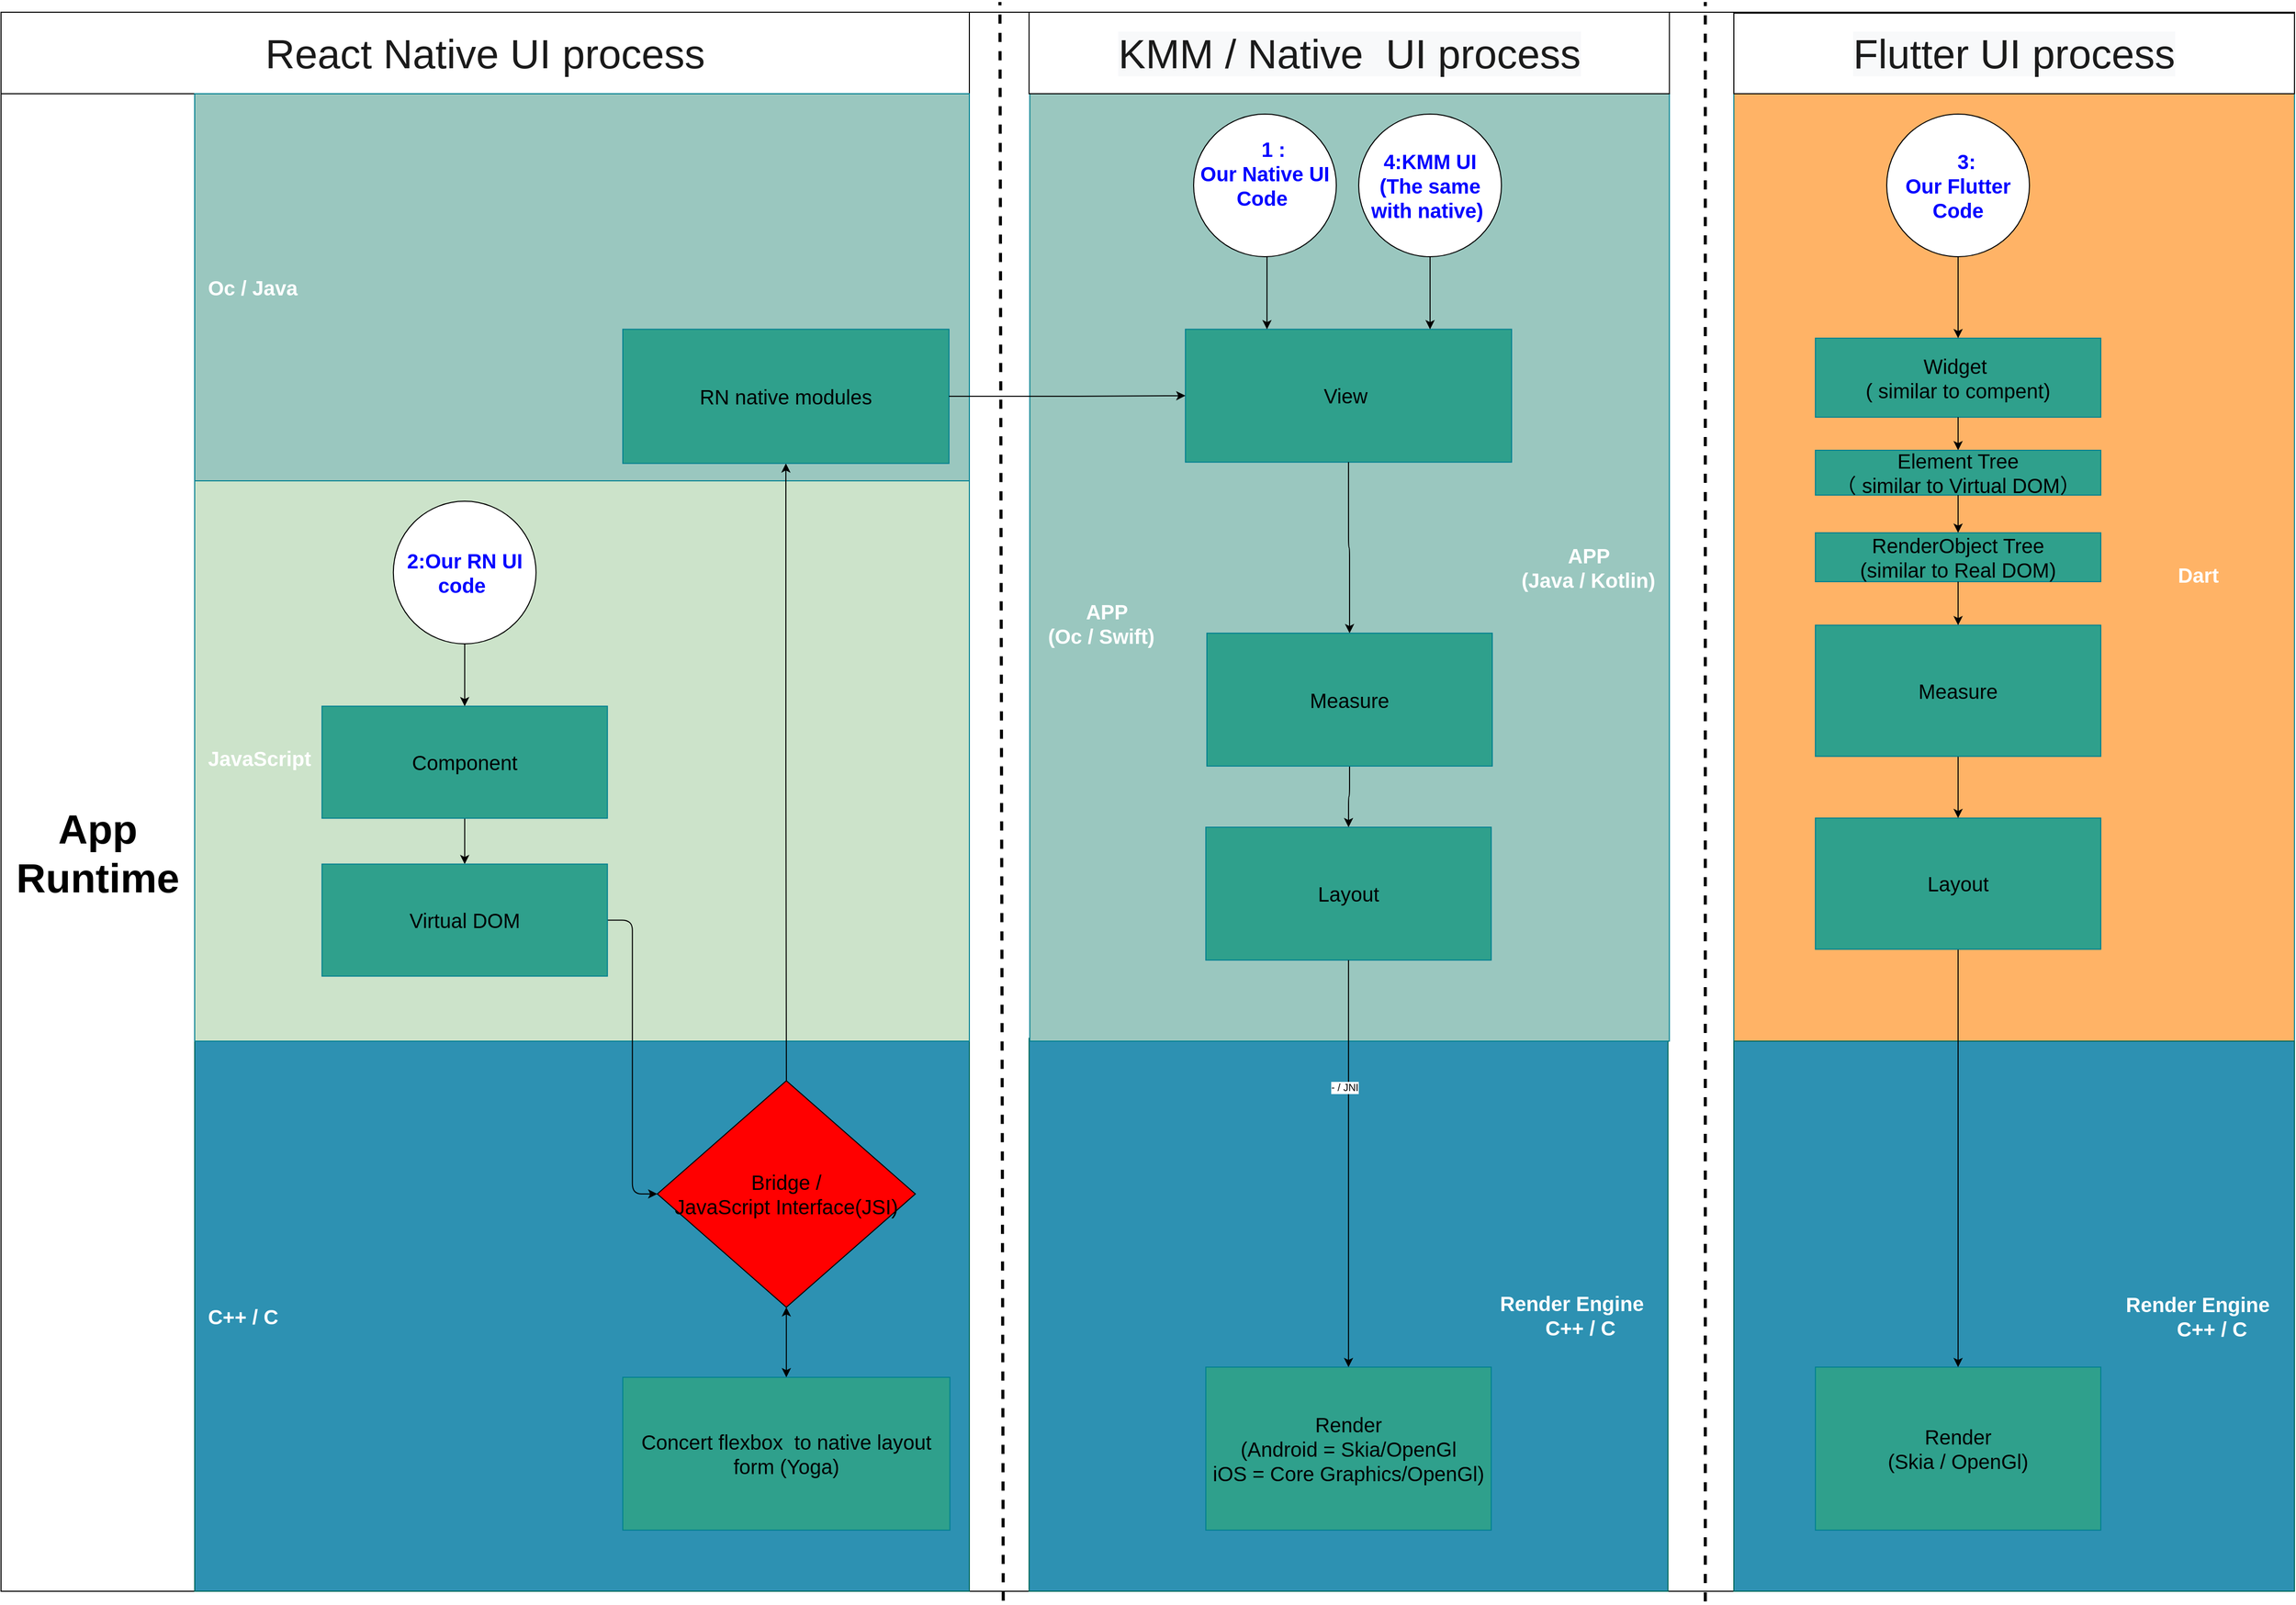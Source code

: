 <mxfile version="14.6.6" type="github">
  <diagram name="Page-1" id="74e2e168-ea6b-b213-b513-2b3c1d86103e">
    <mxGraphModel dx="3740" dy="2196" grid="1" gridSize="10" guides="1" tooltips="1" connect="1" arrows="1" fold="1" page="1" pageScale="1" pageWidth="1100" pageHeight="850" background="#FFFFFF" math="0" shadow="0">
      <root>
        <mxCell id="0" />
        <mxCell id="zV7dkoKjgI9M_0pRiy-D-59" parent="0" />
        <mxCell id="7TCu5U-1uXZLQe100RPo-0" value="" style="whiteSpace=wrap;html=1;fontSize=20;" parent="zV7dkoKjgI9M_0pRiy-D-59" vertex="1">
          <mxGeometry x="-110" y="-110" width="2250" height="1550" as="geometry" />
        </mxCell>
        <mxCell id="7TCu5U-1uXZLQe100RPo-2" value="App&lt;br&gt;Runtime" style="text;html=1;strokeColor=none;fillColor=none;align=center;verticalAlign=middle;whiteSpace=wrap;rounded=0;fontSize=40;fontStyle=1" parent="zV7dkoKjgI9M_0pRiy-D-59" vertex="1">
          <mxGeometry x="-90" y="619.8" width="150" height="190" as="geometry" />
        </mxCell>
        <mxCell id="zV7dkoKjgI9M_0pRiy-D-212" value="&lt;font color=&quot;#ffffff&quot; style=&quot;font-size: 20px&quot;&gt;&lt;b style=&quot;font-size: 20px&quot;&gt;&amp;nbsp; &amp;nbsp; &amp;nbsp;&amp;nbsp;&lt;br style=&quot;font-size: 20px&quot;&gt;&lt;div style=&quot;font-size: 20px&quot;&gt;&lt;b style=&quot;font-size: 20px&quot;&gt;&amp;nbsp; Dart&amp;nbsp; &amp;nbsp; &amp;nbsp; &amp;nbsp;&lt;/b&gt;&lt;b&gt;&amp;nbsp; &amp;nbsp; &amp;nbsp;&amp;nbsp;&lt;/b&gt;&lt;/div&gt;&lt;/b&gt;&lt;/font&gt;" style="whiteSpace=wrap;html=1;rounded=0;sketch=0;strokeColor=#028090;container=0;align=right;fillColor=#FFB366;fontSize=20;" parent="zV7dkoKjgI9M_0pRiy-D-59" vertex="1">
          <mxGeometry x="1590" y="-40" width="550" height="940" as="geometry" />
        </mxCell>
        <mxCell id="zV7dkoKjgI9M_0pRiy-D-214" value="&lt;span style=&quot;color: rgb(26, 26, 26); font-family: helvetica; font-size: 40px; font-style: normal; font-weight: 400; letter-spacing: normal; text-align: center; text-indent: 0px; text-transform: none; word-spacing: 0px; background-color: rgb(248, 249, 250); display: inline; float: none;&quot;&gt;Flutter UI process&lt;/span&gt;" style="whiteSpace=wrap;html=1;rounded=0;sketch=0;fontSize=40;fontColor=#FFFFFF;fillColor=#FFFFFF;container=0;" parent="zV7dkoKjgI9M_0pRiy-D-59" vertex="1">
          <mxGeometry x="1590" y="-109.08" width="550" height="79.08" as="geometry" />
        </mxCell>
        <mxCell id="zV7dkoKjgI9M_0pRiy-D-215" value="&lt;div style=&quot;font-size: 20px&quot;&gt;&lt;span style=&quot;color: rgb(255 , 255 , 255) ; font-weight: 700&quot;&gt;&lt;font style=&quot;font-size: 20px&quot;&gt;Render Engine&amp;nbsp; &amp;nbsp;&amp;nbsp;&lt;/font&gt;&lt;/span&gt;&lt;/div&gt;&lt;span style=&quot;color: rgb(255 , 255 , 255) ; font-weight: 700 ; font-size: 20px&quot;&gt;&lt;div&gt;&lt;font style=&quot;font-size: 20px&quot;&gt;C++ / C&amp;nbsp; &amp;nbsp; &amp;nbsp; &amp;nbsp;&amp;nbsp;&lt;/font&gt;&lt;/div&gt;&lt;/span&gt;" style="whiteSpace=wrap;html=1;rounded=0;sketch=0;strokeColor=#006658;fontColor=#5C5C5C;fillColor=#2D91B2;container=0;align=right;" parent="zV7dkoKjgI9M_0pRiy-D-59" vertex="1">
          <mxGeometry x="1590" y="900" width="550" height="540" as="geometry" />
        </mxCell>
        <mxCell id="zV7dkoKjgI9M_0pRiy-D-217" value="&lt;font color=&quot;#0000ff&quot; style=&quot;font-size: 20px;&quot;&gt;&amp;nbsp; &amp;nbsp;3&lt;span style=&quot;font-size: 20px;&quot;&gt;:&lt;br style=&quot;font-size: 20px;&quot;&gt;Our&amp;nbsp;&lt;/span&gt;Flutter Code&lt;br style=&quot;font-size: 20px;&quot;&gt;&lt;/font&gt;" style="ellipse;whiteSpace=wrap;html=1;rounded=0;sketch=0;strokeColor=#000000;fontSize=20;fontColor=#000000;container=0;fontStyle=1;fillColor=#FFFFFF;" parent="zV7dkoKjgI9M_0pRiy-D-59" vertex="1">
          <mxGeometry x="1739.993" y="-10.006" width="140" height="140" as="geometry" />
        </mxCell>
        <mxCell id="zV7dkoKjgI9M_0pRiy-D-218" value="&lt;span style=&quot;font-size: 20px&quot;&gt;Widget&amp;nbsp;&lt;/span&gt;&lt;br style=&quot;font-size: 20px&quot;&gt;&lt;span style=&quot;font-size: 20px&quot;&gt;( similar to&lt;/span&gt;&lt;span style=&quot;font-size: 20px&quot;&gt;&amp;nbsp;compent)&lt;/span&gt;" style="whiteSpace=wrap;html=1;rounded=0;sketch=0;strokeColor=#028090;fontSize=20;fontColor=#000000;fillColor=#2FA08C;container=0;" parent="zV7dkoKjgI9M_0pRiy-D-59" vertex="1">
          <mxGeometry x="1669.998" y="209.95" width="280" height="77.568" as="geometry" />
        </mxCell>
        <mxCell id="zV7dkoKjgI9M_0pRiy-D-259" style="edgeStyle=orthogonalEdgeStyle;curved=0;rounded=1;sketch=0;orthogonalLoop=1;jettySize=auto;html=1;startArrow=none;startFill=0;endArrow=classic;endFill=1;strokeColor=#000000;strokeWidth=1;fillColor=#F45B69;fontSize=10;fontColor=#000000;" parent="zV7dkoKjgI9M_0pRiy-D-59" source="zV7dkoKjgI9M_0pRiy-D-217" target="zV7dkoKjgI9M_0pRiy-D-218" edge="1">
          <mxGeometry x="-140" y="-10" as="geometry" />
        </mxCell>
        <mxCell id="zV7dkoKjgI9M_0pRiy-D-223" value="Render&lt;br style=&quot;font-size: 20px;&quot;&gt;(Skia / OpenGl)" style="whiteSpace=wrap;html=1;rounded=0;sketch=0;strokeColor=#028090;fontSize=20;fontColor=#000000;fillColor=#2FA08C;container=0;" parent="zV7dkoKjgI9M_0pRiy-D-59" vertex="1">
          <mxGeometry x="1670.002" y="1220" width="280" height="160" as="geometry" />
        </mxCell>
        <mxCell id="zV7dkoKjgI9M_0pRiy-D-231" value="" style="edgeStyle=orthogonalEdgeStyle;curved=0;rounded=1;sketch=0;orthogonalLoop=1;jettySize=auto;html=1;startArrow=none;startFill=0;endArrow=classic;endFill=1;strokeColor=#000000;strokeWidth=1;fillColor=#F45B69;fontSize=10;fontColor=#000000;" parent="zV7dkoKjgI9M_0pRiy-D-59" source="zV7dkoKjgI9M_0pRiy-D-218" target="zV7dkoKjgI9M_0pRiy-D-226" edge="1">
          <mxGeometry x="-140" y="-10" as="geometry" />
        </mxCell>
        <mxCell id="zV7dkoKjgI9M_0pRiy-D-226" value="Element Tree&lt;br style=&quot;font-size: 20px;&quot;&gt;（ similar to Virtual DOM）" style="whiteSpace=wrap;html=1;rounded=0;sketch=0;strokeColor=#028090;fontSize=20;fontColor=#000000;fillColor=#2FA08C;container=0;" parent="zV7dkoKjgI9M_0pRiy-D-59" vertex="1">
          <mxGeometry x="1670" y="320" width="280" height="44" as="geometry" />
        </mxCell>
        <mxCell id="zV7dkoKjgI9M_0pRiy-D-228" value="RenderObject Tree&lt;br style=&quot;font-size: 20px&quot;&gt;(similar to Real DOM)" style="whiteSpace=wrap;html=1;rounded=0;sketch=0;strokeColor=#028090;fontSize=20;fontColor=#000000;fillColor=#2FA08C;container=0;" parent="zV7dkoKjgI9M_0pRiy-D-59" vertex="1">
          <mxGeometry x="1670.003" y="401" width="280" height="48" as="geometry" />
        </mxCell>
        <mxCell id="zV7dkoKjgI9M_0pRiy-D-229" style="edgeStyle=orthogonalEdgeStyle;curved=0;rounded=1;sketch=0;orthogonalLoop=1;jettySize=auto;html=1;entryX=0.5;entryY=0;entryDx=0;entryDy=0;startArrow=none;startFill=0;endArrow=classic;endFill=1;strokeColor=#000000;strokeWidth=1;fillColor=#F45B69;fontSize=10;fontColor=#000000;spacing=1;" parent="zV7dkoKjgI9M_0pRiy-D-59" source="zV7dkoKjgI9M_0pRiy-D-226" target="zV7dkoKjgI9M_0pRiy-D-228" edge="1">
          <mxGeometry x="-140" y="-10" as="geometry" />
        </mxCell>
        <mxCell id="2cPvjRi800XiV04k32r--1" style="edgeStyle=orthogonalEdgeStyle;rounded=0;orthogonalLoop=1;jettySize=auto;html=1;fontSize=40;" edge="1" parent="zV7dkoKjgI9M_0pRiy-D-59" source="zV7dkoKjgI9M_0pRiy-D-234" target="zV7dkoKjgI9M_0pRiy-D-223">
          <mxGeometry relative="1" as="geometry" />
        </mxCell>
        <mxCell id="zV7dkoKjgI9M_0pRiy-D-234" value="Layout" style="whiteSpace=wrap;html=1;rounded=0;sketch=0;strokeColor=#028090;fontSize=20;fontColor=#000000;fillColor=#2FA08C;container=0;" parent="zV7dkoKjgI9M_0pRiy-D-59" vertex="1">
          <mxGeometry x="1669.994" y="681.048" width="280" height="128.748" as="geometry" />
        </mxCell>
        <mxCell id="zV7dkoKjgI9M_0pRiy-D-235" style="edgeStyle=orthogonalEdgeStyle;curved=0;rounded=1;sketch=0;orthogonalLoop=1;jettySize=auto;html=1;strokeColor=#000000;fillColor=#F45B69;fontSize=10;fontColor=#FFFFFF;" parent="zV7dkoKjgI9M_0pRiy-D-59" source="zV7dkoKjgI9M_0pRiy-D-236" target="zV7dkoKjgI9M_0pRiy-D-234" edge="1">
          <mxGeometry x="907.041" y="-187.508" as="geometry" />
        </mxCell>
        <mxCell id="zV7dkoKjgI9M_0pRiy-D-236" value="Measure" style="whiteSpace=wrap;html=1;rounded=0;sketch=0;strokeColor=#028090;fontSize=20;fontColor=#000000;fillColor=#2FA08C;container=0;" parent="zV7dkoKjgI9M_0pRiy-D-59" vertex="1">
          <mxGeometry x="1669.998" y="491.698" width="280" height="128.748" as="geometry" />
        </mxCell>
        <mxCell id="zV7dkoKjgI9M_0pRiy-D-241" style="edgeStyle=orthogonalEdgeStyle;curved=0;rounded=1;sketch=0;orthogonalLoop=1;jettySize=auto;html=1;entryX=0.5;entryY=0;entryDx=0;entryDy=0;startArrow=none;startFill=0;endArrow=classic;endFill=1;strokeColor=#000000;strokeWidth=1;fillColor=#F45B69;fontSize=10;fontColor=#000000;" parent="zV7dkoKjgI9M_0pRiy-D-59" source="zV7dkoKjgI9M_0pRiy-D-228" target="zV7dkoKjgI9M_0pRiy-D-236" edge="1">
          <mxGeometry x="-140" y="-10" as="geometry" />
        </mxCell>
        <mxCell id="zV7dkoKjgI9M_0pRiy-D-166" value="&lt;b&gt;&lt;font color=&quot;#ffffff&quot; style=&quot;font-size: 20px&quot;&gt;&amp;nbsp; C++ / C&lt;/font&gt;&lt;/b&gt;" style="whiteSpace=wrap;html=1;rounded=0;sketch=0;strokeColor=#006658;fontColor=#5C5C5C;fillColor=#2D91B2;container=0;align=left;" parent="zV7dkoKjgI9M_0pRiy-D-59" vertex="1">
          <mxGeometry x="80" y="900" width="760" height="540" as="geometry" />
        </mxCell>
        <mxCell id="zV7dkoKjgI9M_0pRiy-D-126" value="&lt;span style=&quot;color: rgb(26, 26, 26); font-size: 40px;&quot;&gt;React Native UI process&lt;/span&gt;" style="whiteSpace=wrap;html=1;rounded=0;sketch=0;fontSize=40;fontColor=#FFFFFF;fillColor=#FFFFFF;container=0;" parent="zV7dkoKjgI9M_0pRiy-D-59" vertex="1">
          <mxGeometry x="-110" y="-110" width="950" height="80" as="geometry" />
        </mxCell>
        <mxCell id="zV7dkoKjgI9M_0pRiy-D-124" value="&lt;font color=&quot;#ffffff&quot; style=&quot;font-size: 20px&quot;&gt;&lt;b&gt;&amp;nbsp; &amp;nbsp; &amp;nbsp;&amp;nbsp;&lt;br&gt;&lt;div&gt;&lt;b&gt;&amp;nbsp; JavaScript&lt;/b&gt;&lt;/div&gt;&lt;div&gt;&lt;b&gt;&amp;nbsp;&lt;/b&gt;&lt;/div&gt;&lt;/b&gt;&lt;/font&gt;" style="whiteSpace=wrap;html=1;rounded=0;sketch=0;strokeColor=#028090;fillColor=#CCE3CA;container=0;align=left;" parent="zV7dkoKjgI9M_0pRiy-D-59" vertex="1">
          <mxGeometry x="80" y="343.42" width="760" height="556.58" as="geometry" />
        </mxCell>
        <mxCell id="GZizsfnYZNjWhY-MhGmB-1" style="edgeStyle=orthogonalEdgeStyle;rounded=0;orthogonalLoop=1;jettySize=auto;html=1;entryX=0.5;entryY=0;entryDx=0;entryDy=0;" parent="zV7dkoKjgI9M_0pRiy-D-59" source="zV7dkoKjgI9M_0pRiy-D-155" target="GZizsfnYZNjWhY-MhGmB-0" edge="1">
          <mxGeometry x="-500" y="-10" as="geometry" />
        </mxCell>
        <mxCell id="zV7dkoKjgI9M_0pRiy-D-155" value="Component" style="whiteSpace=wrap;html=1;rounded=0;sketch=0;strokeColor=#028090;fontSize=20;fontColor=#000000;fillColor=#2FA08C;container=0;" parent="zV7dkoKjgI9M_0pRiy-D-59" vertex="1">
          <mxGeometry x="204.89" y="571.21" width="280" height="110" as="geometry" />
        </mxCell>
        <mxCell id="zV7dkoKjgI9M_0pRiy-D-163" value="&lt;b&gt;&lt;font color=&quot;#ffffff&quot; style=&quot;font-size: 20px&quot;&gt;&amp;nbsp; Oc / Java&lt;/font&gt;&lt;/b&gt;" style="whiteSpace=wrap;html=1;rounded=0;sketch=0;strokeColor=#028090;fontColor=#E4FDE1;fillColor=#9AC7BF;container=0;align=left;" parent="zV7dkoKjgI9M_0pRiy-D-59" vertex="1">
          <mxGeometry x="80" y="-30" width="760" height="380" as="geometry" />
        </mxCell>
        <mxCell id="zV7dkoKjgI9M_0pRiy-D-173" style="edgeStyle=orthogonalEdgeStyle;curved=0;rounded=1;sketch=0;orthogonalLoop=1;jettySize=auto;html=1;entryX=0.5;entryY=0;entryDx=0;entryDy=0;strokeColor=#000000;fillColor=#F45B69;fontSize=10;fontColor=#000000;" parent="zV7dkoKjgI9M_0pRiy-D-59" source="zV7dkoKjgI9M_0pRiy-D-172" target="zV7dkoKjgI9M_0pRiy-D-155" edge="1">
          <mxGeometry x="-140" y="-4.374" as="geometry" />
        </mxCell>
        <mxCell id="zV7dkoKjgI9M_0pRiy-D-172" value="&lt;font color=&quot;#0000ff&quot; style=&quot;font-size: 20px;&quot;&gt;2:Our RN UI code&amp;nbsp;&lt;/font&gt;" style="ellipse;whiteSpace=wrap;html=1;rounded=0;sketch=0;strokeColor=#000000;fontSize=20;fontColor=#000000;container=0;fontStyle=1;fillColor=#FFFFFF;" parent="zV7dkoKjgI9M_0pRiy-D-59" vertex="1">
          <mxGeometry x="274.892" y="369.998" width="140" height="140" as="geometry" />
        </mxCell>
        <mxCell id="2cPvjRi800XiV04k32r--4" style="edgeStyle=orthogonalEdgeStyle;rounded=0;orthogonalLoop=1;jettySize=auto;html=1;fontSize=20;startArrow=classic;startFill=1;endArrow=none;endFill=0;" edge="1" parent="zV7dkoKjgI9M_0pRiy-D-59" source="zV7dkoKjgI9M_0pRiy-D-164" target="zV7dkoKjgI9M_0pRiy-D-156">
          <mxGeometry relative="1" as="geometry" />
        </mxCell>
        <mxCell id="zV7dkoKjgI9M_0pRiy-D-164" value="RN native modules" style="whiteSpace=wrap;html=1;rounded=0;sketch=0;strokeColor=#028090;fontSize=20;fontColor=#000000;fillColor=#2FA08C;container=0;" parent="zV7dkoKjgI9M_0pRiy-D-59" vertex="1">
          <mxGeometry x="499.998" y="201.21" width="320" height="131.66" as="geometry" />
        </mxCell>
        <mxCell id="zV7dkoKjgI9M_0pRiy-D-187" value="Concert flexbox&amp;nbsp; to native layout form (Yoga)" style="whiteSpace=wrap;html=1;rounded=0;sketch=0;strokeColor=#028090;fontSize=20;fontColor=#000000;fillColor=#2FA08C;container=0;" parent="zV7dkoKjgI9M_0pRiy-D-59" vertex="1">
          <mxGeometry x="500" y="1230" width="320.9" height="150" as="geometry" />
        </mxCell>
        <mxCell id="zV7dkoKjgI9M_0pRiy-D-194" style="edgeStyle=orthogonalEdgeStyle;curved=0;rounded=1;sketch=0;orthogonalLoop=1;jettySize=auto;html=1;startArrow=none;startFill=0;strokeColor=#000000;fillColor=#F45B69;fontSize=10;fontColor=#000000;exitX=1;exitY=0.5;exitDx=0;exitDy=0;entryX=0;entryY=0.5;entryDx=0;entryDy=0;" parent="zV7dkoKjgI9M_0pRiy-D-59" source="GZizsfnYZNjWhY-MhGmB-0" target="zV7dkoKjgI9M_0pRiy-D-156" edge="1">
          <mxGeometry x="-140" y="-4.374" as="geometry">
            <mxPoint x="288.789" y="696.437" as="sourcePoint" />
          </mxGeometry>
        </mxCell>
        <mxCell id="zV7dkoKjgI9M_0pRiy-D-156" value="Bridge / &lt;br style=&quot;font-size: 20px;&quot;&gt;JavaScript Interface(JSI)" style="rhombus;whiteSpace=wrap;html=1;rounded=0;sketch=0;strokeColor=#000000;fontSize=20;fontColor=#000000;container=0;fillColor=#FF0000;" parent="zV7dkoKjgI9M_0pRiy-D-59" vertex="1">
          <mxGeometry x="533.87" y="938.88" width="253.15" height="222.33" as="geometry" />
        </mxCell>
        <mxCell id="zV7dkoKjgI9M_0pRiy-D-189" style="edgeStyle=orthogonalEdgeStyle;curved=0;rounded=1;sketch=0;orthogonalLoop=1;jettySize=auto;html=1;entryX=0.5;entryY=1;entryDx=0;entryDy=0;strokeColor=#000000;fillColor=#F45B69;fontSize=10;fontColor=#000000;startArrow=classic;startFill=1;endArrow=classic;endFill=1;" parent="zV7dkoKjgI9M_0pRiy-D-59" source="zV7dkoKjgI9M_0pRiy-D-187" target="zV7dkoKjgI9M_0pRiy-D-156" edge="1">
          <mxGeometry x="-140" y="-4.374" as="geometry" />
        </mxCell>
        <mxCell id="zV7dkoKjgI9M_0pRiy-D-224" value="" style="endArrow=none;html=1;strokeWidth=3;fillColor=#F45B69;fontSize=10;fontColor=#000000;dashed=1;exitX=0.437;exitY=1.006;exitDx=0;exitDy=0;exitPerimeter=0;" parent="zV7dkoKjgI9M_0pRiy-D-59" edge="1" source="7TCu5U-1uXZLQe100RPo-0">
          <mxGeometry x="-116.88" y="-376" width="80.892" height="80" as="geometry">
            <mxPoint x="873.12" y="1350" as="sourcePoint" />
            <mxPoint x="869.999" y="-120" as="targetPoint" />
          </mxGeometry>
        </mxCell>
        <mxCell id="zV7dkoKjgI9M_0pRiy-D-225" value="" style="endArrow=none;html=1;strokeWidth=3;fillColor=#F45B69;fontSize=10;fontColor=#000000;dashed=1;" parent="zV7dkoKjgI9M_0pRiy-D-59" edge="1">
          <mxGeometry x="-140" y="-375" width="80.892" height="80" as="geometry">
            <mxPoint x="1562" y="1450" as="sourcePoint" />
            <mxPoint x="1562" y="-120" as="targetPoint" />
            <Array as="points">
              <mxPoint x="1562" y="1301" />
            </Array>
          </mxGeometry>
        </mxCell>
        <mxCell id="zV7dkoKjgI9M_0pRiy-D-61" value="&lt;div style=&quot;font-size: 20px&quot;&gt;&lt;span style=&quot;color: rgb(255 , 255 , 255) ; font-weight: 700&quot;&gt;&lt;font style=&quot;font-size: 20px&quot;&gt;Render Engine&amp;nbsp; &amp;nbsp;&amp;nbsp;&lt;/font&gt;&lt;/span&gt;&lt;/div&gt;&lt;span style=&quot;color: rgb(255 , 255 , 255) ; font-weight: 700 ; font-size: 20px&quot;&gt;&lt;div&gt;&lt;font style=&quot;font-size: 20px&quot;&gt;C++ / C&amp;nbsp; &amp;nbsp; &amp;nbsp; &amp;nbsp; &amp;nbsp;&lt;/font&gt;&lt;/div&gt;&lt;/span&gt;" style="whiteSpace=wrap;html=1;rounded=0;sketch=0;strokeColor=#006658;fontColor=#5C5C5C;fillColor=#2D91B2;container=0;align=right;" parent="zV7dkoKjgI9M_0pRiy-D-59" vertex="1">
          <mxGeometry x="898.58" y="897.2" width="626.79" height="542.8" as="geometry" />
        </mxCell>
        <mxCell id="zV7dkoKjgI9M_0pRiy-D-65" value="&lt;font style=&quot;font-size: 20px&quot;&gt;&lt;span style=&quot;color: rgb(255 , 255 , 255) ; font-weight: 700&quot;&gt;APP&amp;nbsp; &amp;nbsp; &amp;nbsp; &amp;nbsp; &amp;nbsp;&amp;nbsp;&lt;/span&gt;&lt;br style=&quot;color: rgb(255 , 255 , 255) ; font-weight: 700&quot;&gt;&lt;/font&gt;&lt;div style=&quot;font-size: 20px&quot;&gt;&lt;span style=&quot;color: rgb(255 , 255 , 255) ; font-weight: 700&quot;&gt;&lt;font style=&quot;font-size: 20px&quot;&gt;&amp;nbsp;(Java / Kotlin)&amp;nbsp;&amp;nbsp;&lt;/font&gt;&lt;/span&gt;&lt;/div&gt;" style="whiteSpace=wrap;html=1;rounded=0;sketch=0;strokeColor=#028090;fontColor=#E4FDE1;fillColor=#9AC7BF;container=0;align=right;" parent="zV7dkoKjgI9M_0pRiy-D-59" vertex="1">
          <mxGeometry x="899.27" y="-30" width="627.48" height="930" as="geometry" />
        </mxCell>
        <mxCell id="zV7dkoKjgI9M_0pRiy-D-71" value="Render&lt;br style=&quot;font-size: 20px;&quot;&gt;(Android = Skia/OpenGl&lt;br style=&quot;font-size: 20px;&quot;&gt;iOS = Core Graphics/OpenGl)" style="whiteSpace=wrap;html=1;rounded=0;sketch=0;strokeColor=#028090;fontSize=20;fontColor=#000000;fillColor=#2FA08C;container=0;" parent="zV7dkoKjgI9M_0pRiy-D-59" vertex="1">
          <mxGeometry x="1071.97" y="1220" width="280" height="160" as="geometry" />
        </mxCell>
        <mxCell id="zV7dkoKjgI9M_0pRiy-D-73" value="Layout" style="whiteSpace=wrap;html=1;rounded=0;sketch=0;strokeColor=#028090;fontSize=20;fontColor=#000000;fillColor=#2FA08C;container=0;" parent="zV7dkoKjgI9M_0pRiy-D-59" vertex="1">
          <mxGeometry x="1071.97" y="690.0" width="280" height="130.445" as="geometry" />
        </mxCell>
        <mxCell id="zV7dkoKjgI9M_0pRiy-D-122" style="edgeStyle=orthogonalEdgeStyle;curved=0;rounded=1;sketch=0;orthogonalLoop=1;jettySize=auto;html=1;strokeColor=#000000;fillColor=#F45B69;fontSize=10;fontColor=#FFFFFF;" parent="zV7dkoKjgI9M_0pRiy-D-59" source="zV7dkoKjgI9M_0pRiy-D-95" target="zV7dkoKjgI9M_0pRiy-D-73" edge="1">
          <mxGeometry x="999.526" y="-116.331" as="geometry" />
        </mxCell>
        <mxCell id="zV7dkoKjgI9M_0pRiy-D-95" value="Measure" style="whiteSpace=wrap;html=1;rounded=0;sketch=0;strokeColor=#028090;fontSize=20;fontColor=#000000;fillColor=#2FA08C;container=0;" parent="zV7dkoKjgI9M_0pRiy-D-59" vertex="1">
          <mxGeometry x="1073.014" y="499.55" width="280" height="130.445" as="geometry" />
        </mxCell>
        <mxCell id="zV7dkoKjgI9M_0pRiy-D-97" value="View&amp;nbsp;" style="whiteSpace=wrap;html=1;rounded=0;sketch=0;strokeColor=#028090;fontSize=20;fontColor=#000000;fillColor=#2FA08C;container=0;" parent="zV7dkoKjgI9M_0pRiy-D-59" vertex="1">
          <mxGeometry x="1051.97" y="201.21" width="320" height="130.45" as="geometry" />
        </mxCell>
        <mxCell id="zV7dkoKjgI9M_0pRiy-D-74" style="edgeStyle=orthogonalEdgeStyle;curved=0;rounded=1;sketch=0;orthogonalLoop=1;jettySize=auto;html=1;entryX=0.5;entryY=0;entryDx=0;entryDy=0;fillColor=#F45B69;fontSize=10;" parent="zV7dkoKjgI9M_0pRiy-D-59" source="zV7dkoKjgI9M_0pRiy-D-73" target="zV7dkoKjgI9M_0pRiy-D-71" edge="1">
          <mxGeometry x="999.526" y="-169.341" as="geometry" />
        </mxCell>
        <mxCell id="zV7dkoKjgI9M_0pRiy-D-168" style="edgeStyle=orthogonalEdgeStyle;curved=0;rounded=1;sketch=0;orthogonalLoop=1;jettySize=auto;html=1;entryX=0;entryY=0.5;entryDx=0;entryDy=0;strokeColor=#000000;fillColor=#F45B69;fontSize=10;fontColor=#000000;" parent="zV7dkoKjgI9M_0pRiy-D-59" source="zV7dkoKjgI9M_0pRiy-D-164" target="zV7dkoKjgI9M_0pRiy-D-97" edge="1">
          <mxGeometry x="-140" y="-4.374" as="geometry" />
        </mxCell>
        <mxCell id="zV7dkoKjgI9M_0pRiy-D-116" style="edgeStyle=orthogonalEdgeStyle;curved=0;rounded=1;sketch=0;orthogonalLoop=1;jettySize=auto;html=1;entryX=0.5;entryY=0;entryDx=0;entryDy=0;fillColor=#F45B69;fontSize=10;exitX=0.5;exitY=1;exitDx=0;exitDy=0;" parent="zV7dkoKjgI9M_0pRiy-D-59" source="zV7dkoKjgI9M_0pRiy-D-97" target="zV7dkoKjgI9M_0pRiy-D-95" edge="1">
          <mxGeometry x="999.526" y="-116.331" as="geometry">
            <mxPoint x="1311.443" y="99.334" as="sourcePoint" />
            <mxPoint x="1311.443" y="375.2" as="targetPoint" />
          </mxGeometry>
        </mxCell>
        <mxCell id="zV7dkoKjgI9M_0pRiy-D-120" value="&lt;span style=&quot;color: rgb(26, 26, 26); font-family: helvetica; font-size: 40px; font-style: normal; font-weight: 400; letter-spacing: normal; text-align: center; text-indent: 0px; text-transform: none; word-spacing: 0px; background-color: rgb(248, 249, 250); display: inline; float: none;&quot;&gt;KMM / Native&amp;nbsp; UI process&lt;/span&gt;" style="whiteSpace=wrap;html=1;rounded=0;sketch=0;fontSize=40;fontColor=#FFFFFF;fillColor=#FFFFFF;container=0;" parent="zV7dkoKjgI9M_0pRiy-D-59" vertex="1">
          <mxGeometry x="898.58" y="-110" width="628.17" height="80" as="geometry" />
        </mxCell>
        <mxCell id="2cPvjRi800XiV04k32r--11" style="edgeStyle=orthogonalEdgeStyle;rounded=0;orthogonalLoop=1;jettySize=auto;html=1;entryX=0.25;entryY=0;entryDx=0;entryDy=0;fontSize=15;startArrow=none;startFill=0;endArrow=classic;endFill=1;" edge="1" parent="zV7dkoKjgI9M_0pRiy-D-59" source="zV7dkoKjgI9M_0pRiy-D-174" target="zV7dkoKjgI9M_0pRiy-D-97">
          <mxGeometry relative="1" as="geometry">
            <Array as="points">
              <mxPoint x="1132" y="140" />
              <mxPoint x="1132" y="140" />
            </Array>
          </mxGeometry>
        </mxCell>
        <mxCell id="zV7dkoKjgI9M_0pRiy-D-174" value="&lt;font color=&quot;#0000ff&quot; style=&quot;font-size: 20px;&quot;&gt;&amp;nbsp; &amp;nbsp;1&lt;span style=&quot;font-size: 20px;&quot;&gt;&amp;nbsp;:&lt;br style=&quot;font-size: 20px;&quot;&gt;Our&amp;nbsp;&lt;/span&gt;Native UI Code&amp;nbsp;&lt;br style=&quot;font-size: 20px;&quot;&gt;&lt;br style=&quot;font-size: 20px;&quot;&gt;&lt;/font&gt;" style="ellipse;whiteSpace=wrap;html=1;rounded=0;sketch=0;strokeColor=#000000;fontSize=20;fontColor=#000000;container=0;fontStyle=1;fillColor=#FFFFFF;" parent="zV7dkoKjgI9M_0pRiy-D-59" vertex="1">
          <mxGeometry x="1060" y="-10" width="140" height="140" as="geometry" />
        </mxCell>
        <mxCell id="zV7dkoKjgI9M_0pRiy-D-262" value="&lt;div style=&quot;font-size: 20px;&quot;&gt;&lt;span style=&quot;color: rgb(255, 255, 255); font-weight: 700; font-size: 20px;&quot;&gt;APP&lt;/span&gt;&lt;/div&gt;&lt;div style=&quot;font-size: 20px;&quot;&gt;&lt;span style=&quot;color: rgb(255, 255, 255); font-weight: 700; font-size: 20px;&quot;&gt;(Oc / Swift)&amp;nbsp;&amp;nbsp;&lt;/span&gt;&lt;/div&gt;" style="text;html=1;strokeColor=none;fillColor=none;align=center;verticalAlign=middle;whiteSpace=wrap;rounded=0;sketch=0;fontSize=20;fontColor=#000000;container=0;" parent="zV7dkoKjgI9M_0pRiy-D-59" vertex="1">
          <mxGeometry x="910" y="480" width="130" height="20.26" as="geometry" />
        </mxCell>
        <mxCell id="GZizsfnYZNjWhY-MhGmB-0" value="Virtual DOM" style="whiteSpace=wrap;html=1;rounded=0;sketch=0;strokeColor=#028090;fontSize=20;fontColor=#000000;fillColor=#2FA08C;container=0;" parent="zV7dkoKjgI9M_0pRiy-D-59" vertex="1">
          <mxGeometry x="204.89" y="726.21" width="280" height="110" as="geometry" />
        </mxCell>
        <mxCell id="GZizsfnYZNjWhY-MhGmB-2" value="- / JNI" style="edgeLabel;html=1;align=center;verticalAlign=middle;resizable=0;points=[];fontSize=10;fontColor=#000000;container=0;" parent="zV7dkoKjgI9M_0pRiy-D-59" vertex="1" connectable="0">
          <mxGeometry x="580.003" y="729.998" as="geometry">
            <mxPoint x="628" y="215" as="offset" />
          </mxGeometry>
        </mxCell>
        <mxCell id="2cPvjRi800XiV04k32r--10" style="edgeStyle=orthogonalEdgeStyle;rounded=0;orthogonalLoop=1;jettySize=auto;html=1;entryX=0.75;entryY=0;entryDx=0;entryDy=0;fontSize=15;startArrow=none;startFill=0;endArrow=classic;endFill=1;" edge="1" parent="zV7dkoKjgI9M_0pRiy-D-59" source="2cPvjRi800XiV04k32r--2" target="zV7dkoKjgI9M_0pRiy-D-97">
          <mxGeometry relative="1" as="geometry" />
        </mxCell>
        <mxCell id="2cPvjRi800XiV04k32r--2" value="&lt;font color=&quot;#0000ff&quot; style=&quot;font-size: 20px;&quot;&gt;4:KMM UI (The same with native)&amp;nbsp;&lt;br style=&quot;font-size: 20px;&quot;&gt;&lt;/font&gt;" style="ellipse;whiteSpace=wrap;html=1;rounded=0;sketch=0;strokeColor=#000000;fontSize=20;fontColor=#000000;container=0;fontStyle=1;fillColor=#FFFFFF;" vertex="1" parent="zV7dkoKjgI9M_0pRiy-D-59">
          <mxGeometry x="1221.971" y="-10.004" width="140" height="140" as="geometry" />
        </mxCell>
      </root>
    </mxGraphModel>
  </diagram>
</mxfile>

